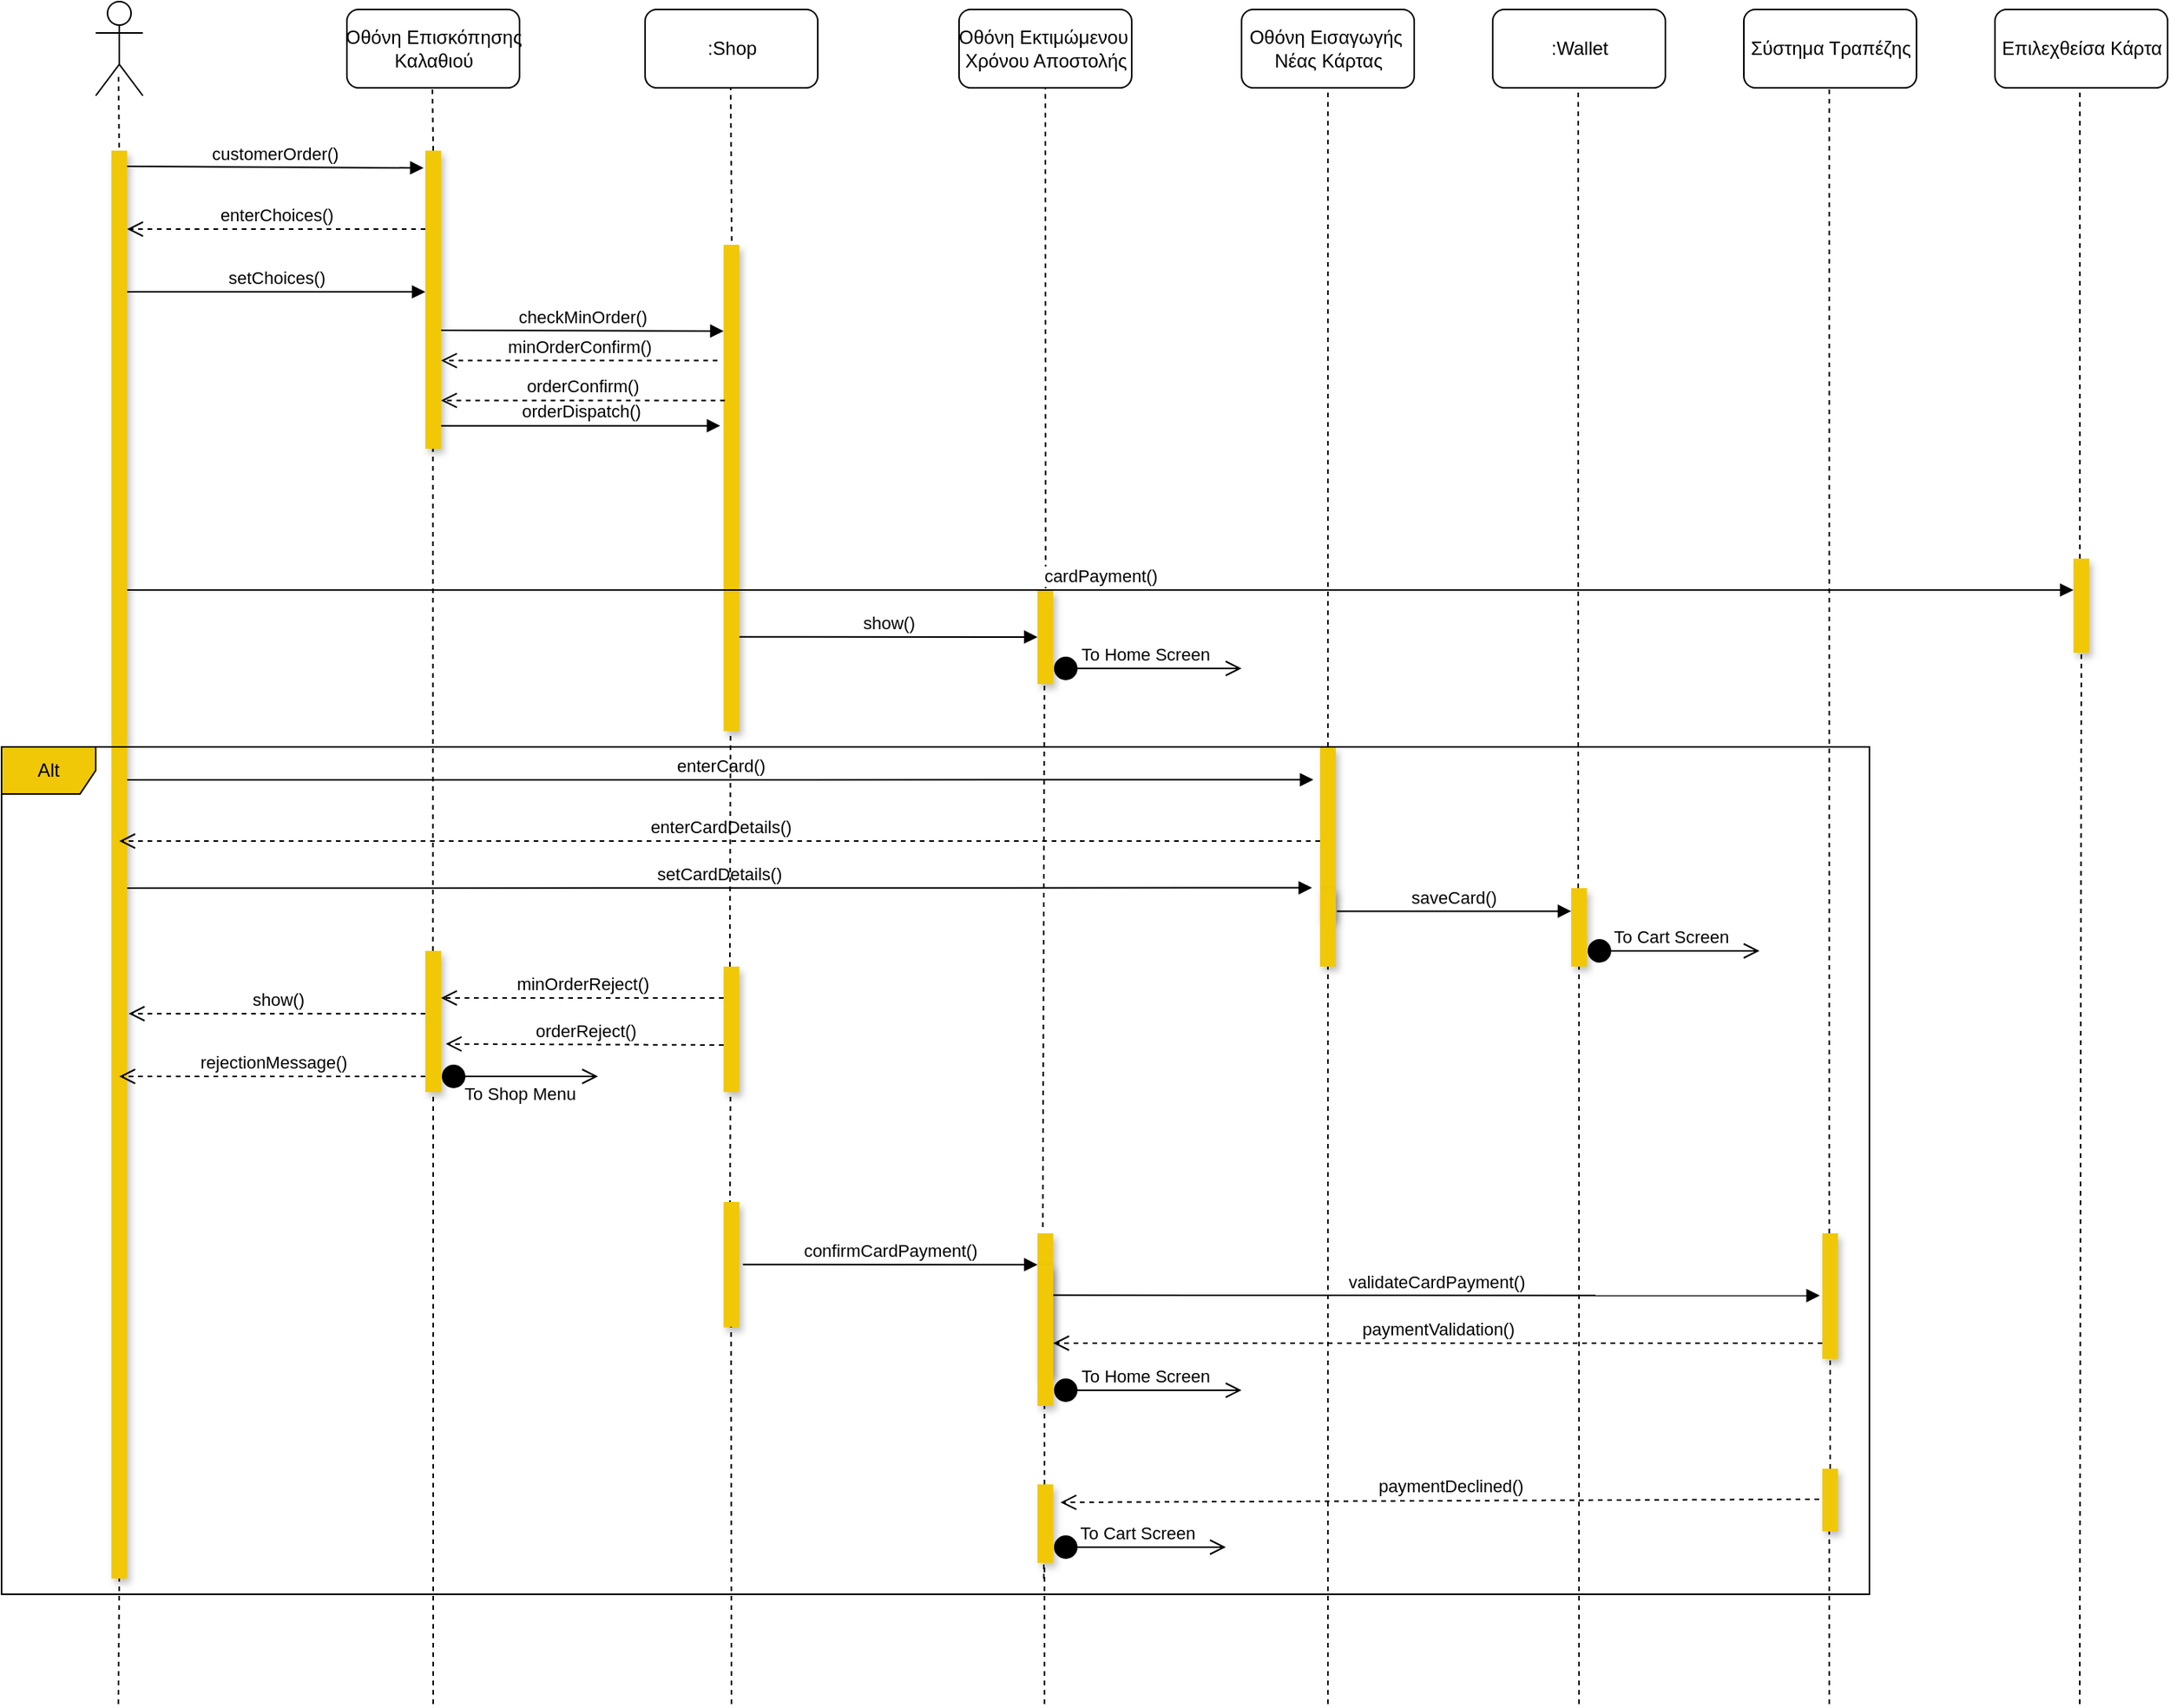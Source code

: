 <mxfile version="18.0.5" type="device"><diagram id="4jHLGuFrBuXHA8Als-5a" name="Page-1"><mxGraphModel dx="1887" dy="1053" grid="1" gridSize="10" guides="1" tooltips="1" connect="1" arrows="1" fold="1" page="1" pageScale="1" pageWidth="1654" pageHeight="1169" math="0" shadow="0"><root><mxCell id="0"/><mxCell id="1" parent="0"/><mxCell id="Kb6nnGazSWNd0cCelyOv-2" value="" style="endArrow=none;dashed=1;html=1;rounded=0;entryX=0.5;entryY=1;entryDx=0;entryDy=0;startArrow=none;" edge="1" parent="1" source="Kb6nnGazSWNd0cCelyOv-3"><mxGeometry width="50" height="50" relative="1" as="geometry"><mxPoint x="1354" y="1160" as="sourcePoint"/><mxPoint x="1354.09" y="120" as="targetPoint"/></mxGeometry></mxCell><mxCell id="hD8w3K_8EeqBblj5OV9c-89" value="" style="endArrow=none;dashed=1;html=1;rounded=0;entryX=0.5;entryY=1;entryDx=0;entryDy=0;" parent="1" edge="1"><mxGeometry width="50" height="50" relative="1" as="geometry"><mxPoint x="1194.41" y="1160" as="sourcePoint"/><mxPoint x="1194.41" y="1020" as="targetPoint"/></mxGeometry></mxCell><mxCell id="hD8w3K_8EeqBblj5OV9c-88" value="" style="endArrow=none;dashed=1;html=1;rounded=0;entryX=0.5;entryY=1;entryDx=0;entryDy=0;" parent="1" edge="1"><mxGeometry width="50" height="50" relative="1" as="geometry"><mxPoint x="694.41" y="1160" as="sourcePoint"/><mxPoint x="694.41" y="1020" as="targetPoint"/></mxGeometry></mxCell><mxCell id="hD8w3K_8EeqBblj5OV9c-64" value="" style="endArrow=none;dashed=1;html=1;rounded=0;entryX=0.5;entryY=1;entryDx=0;entryDy=0;" parent="1" edge="1"><mxGeometry width="50" height="50" relative="1" as="geometry"><mxPoint x="494" y="860" as="sourcePoint"/><mxPoint x="494.41" y="760" as="targetPoint"/></mxGeometry></mxCell><mxCell id="hD8w3K_8EeqBblj5OV9c-53" value="" style="endArrow=none;dashed=1;html=1;rounded=0;" parent="1" source="hD8w3K_8EeqBblj5OV9c-54" edge="1"><mxGeometry width="50" height="50" relative="1" as="geometry"><mxPoint x="305" y="670" as="sourcePoint"/><mxPoint x="304.82" y="350" as="targetPoint"/></mxGeometry></mxCell><mxCell id="hD8w3K_8EeqBblj5OV9c-1" value="Οθόνη Επισκόπησης&lt;br&gt;Καλαθιού" style="html=1;rounded=1;" parent="1" vertex="1"><mxGeometry x="250" y="80" width="110" height="50" as="geometry"/></mxCell><mxCell id="hD8w3K_8EeqBblj5OV9c-2" value="" style="shape=umlActor;verticalLabelPosition=bottom;verticalAlign=top;html=1;rounded=1;" parent="1" vertex="1"><mxGeometry x="90" y="75" width="30" height="60" as="geometry"/></mxCell><mxCell id="hD8w3K_8EeqBblj5OV9c-6" value="" style="endArrow=none;dashed=1;html=1;rounded=0;" parent="1" edge="1"><mxGeometry width="50" height="50" relative="1" as="geometry"><mxPoint x="105" y="180" as="sourcePoint"/><mxPoint x="104.5" y="120" as="targetPoint"/></mxGeometry></mxCell><mxCell id="hD8w3K_8EeqBblj5OV9c-7" value="" style="html=1;points=[];perimeter=orthogonalPerimeter;rounded=0;fillColor=#F0C808;strokeColor=none;shadow=1;" parent="1" vertex="1"><mxGeometry x="100" y="170" width="10" height="910" as="geometry"/></mxCell><mxCell id="hD8w3K_8EeqBblj5OV9c-8" value="" style="endArrow=none;dashed=1;html=1;rounded=0;" parent="1" edge="1"><mxGeometry width="50" height="50" relative="1" as="geometry"><mxPoint x="305" y="170" as="sourcePoint"/><mxPoint x="304.5" y="130" as="targetPoint"/></mxGeometry></mxCell><mxCell id="hD8w3K_8EeqBblj5OV9c-9" value="" style="html=1;points=[];perimeter=orthogonalPerimeter;rounded=0;shadow=1;fillColor=#F0C808;strokeColor=none;" parent="1" vertex="1"><mxGeometry x="300" y="170" width="10" height="190" as="geometry"/></mxCell><mxCell id="hD8w3K_8EeqBblj5OV9c-10" value="customerOrder()" style="html=1;verticalAlign=bottom;endArrow=block;rounded=0;entryX=-0.115;entryY=0.058;entryDx=0;entryDy=0;entryPerimeter=0;" parent="1" target="hD8w3K_8EeqBblj5OV9c-9" edge="1"><mxGeometry width="80" relative="1" as="geometry"><mxPoint x="110" y="180" as="sourcePoint"/><mxPoint x="190" y="180" as="targetPoint"/></mxGeometry></mxCell><mxCell id="hD8w3K_8EeqBblj5OV9c-11" value="enterChoices()" style="html=1;verticalAlign=bottom;endArrow=open;dashed=1;endSize=8;rounded=0;" parent="1" edge="1"><mxGeometry relative="1" as="geometry"><mxPoint x="300" y="220" as="sourcePoint"/><mxPoint x="110" y="220" as="targetPoint"/></mxGeometry></mxCell><mxCell id="hD8w3K_8EeqBblj5OV9c-13" value="setChoices()" style="html=1;verticalAlign=bottom;endArrow=block;rounded=0;" parent="1" edge="1"><mxGeometry width="80" relative="1" as="geometry"><mxPoint x="110" y="260" as="sourcePoint"/><mxPoint x="300" y="260" as="targetPoint"/></mxGeometry></mxCell><mxCell id="hD8w3K_8EeqBblj5OV9c-14" value=":Shop" style="html=1;rounded=1;shadow=0;fillColor=#FFFFFF;" parent="1" vertex="1"><mxGeometry x="440" y="80" width="110" height="50" as="geometry"/></mxCell><mxCell id="hD8w3K_8EeqBblj5OV9c-16" value="" style="endArrow=none;dashed=1;html=1;rounded=0;exitX=0.52;exitY=-0.008;exitDx=0;exitDy=0;exitPerimeter=0;" parent="1" source="hD8w3K_8EeqBblj5OV9c-17" edge="1"><mxGeometry width="50" height="50" relative="1" as="geometry"><mxPoint x="495" y="200" as="sourcePoint"/><mxPoint x="494.5" y="130" as="targetPoint"/></mxGeometry></mxCell><mxCell id="hD8w3K_8EeqBblj5OV9c-17" value="" style="html=1;points=[];perimeter=orthogonalPerimeter;rounded=0;shadow=1;fillColor=#F0C808;strokeColor=none;" parent="1" vertex="1"><mxGeometry x="490" y="230" width="10" height="310" as="geometry"/></mxCell><mxCell id="hD8w3K_8EeqBblj5OV9c-18" value="checkMinOrder()" style="html=1;verticalAlign=bottom;endArrow=block;rounded=0;" parent="1" edge="1"><mxGeometry width="80" relative="1" as="geometry"><mxPoint x="310" y="284.5" as="sourcePoint"/><mxPoint x="490" y="285" as="targetPoint"/></mxGeometry></mxCell><mxCell id="hD8w3K_8EeqBblj5OV9c-19" value="minOrderConfirm()" style="html=1;verticalAlign=bottom;endArrow=open;dashed=1;endSize=8;rounded=0;exitX=-0.389;exitY=0.238;exitDx=0;exitDy=0;exitPerimeter=0;" parent="1" source="hD8w3K_8EeqBblj5OV9c-17" target="hD8w3K_8EeqBblj5OV9c-9" edge="1"><mxGeometry relative="1" as="geometry"><mxPoint x="500" y="304.5" as="sourcePoint"/><mxPoint x="420" y="304.5" as="targetPoint"/></mxGeometry></mxCell><mxCell id="hD8w3K_8EeqBblj5OV9c-20" value="orderDispatch()" style="html=1;verticalAlign=bottom;endArrow=block;rounded=0;entryX=-0.211;entryY=0.372;entryDx=0;entryDy=0;entryPerimeter=0;" parent="1" source="hD8w3K_8EeqBblj5OV9c-9" target="hD8w3K_8EeqBblj5OV9c-17" edge="1"><mxGeometry width="80" relative="1" as="geometry"><mxPoint x="320" y="345" as="sourcePoint"/><mxPoint x="500" y="340" as="targetPoint"/><Array as="points"/></mxGeometry></mxCell><mxCell id="hD8w3K_8EeqBblj5OV9c-21" value="orderConfirm()" style="html=1;verticalAlign=bottom;endArrow=open;dashed=1;endSize=8;rounded=0;exitX=0.08;exitY=0.32;exitDx=0;exitDy=0;exitPerimeter=0;" parent="1" source="hD8w3K_8EeqBblj5OV9c-17" target="hD8w3K_8EeqBblj5OV9c-9" edge="1"><mxGeometry relative="1" as="geometry"><mxPoint x="500" y="364.5" as="sourcePoint"/><mxPoint x="420" y="364.5" as="targetPoint"/></mxGeometry></mxCell><mxCell id="hD8w3K_8EeqBblj5OV9c-22" value="Οθόνη Εκτιμώμενου&amp;nbsp;&lt;br&gt;Χρόνου Αποστολής" style="html=1;rounded=1;shadow=0;fillColor=#FFFFFF;" parent="1" vertex="1"><mxGeometry x="640" y="80" width="110" height="50" as="geometry"/></mxCell><mxCell id="hD8w3K_8EeqBblj5OV9c-23" value="" style="endArrow=none;dashed=1;html=1;rounded=0;entryX=0.5;entryY=1;entryDx=0;entryDy=0;exitX=0.52;exitY=-0.018;exitDx=0;exitDy=0;exitPerimeter=0;" parent="1" source="hD8w3K_8EeqBblj5OV9c-24" target="hD8w3K_8EeqBblj5OV9c-22" edge="1"><mxGeometry width="50" height="50" relative="1" as="geometry"><mxPoint x="695" y="390" as="sourcePoint"/><mxPoint x="700" y="140" as="targetPoint"/></mxGeometry></mxCell><mxCell id="hD8w3K_8EeqBblj5OV9c-24" value="" style="html=1;points=[];perimeter=orthogonalPerimeter;rounded=0;shadow=1;fillColor=#F0C808;strokeColor=none;" parent="1" vertex="1"><mxGeometry x="690" y="450" width="10" height="60" as="geometry"/></mxCell><mxCell id="hD8w3K_8EeqBblj5OV9c-25" value="show()" style="html=1;verticalAlign=bottom;endArrow=block;rounded=0;exitX=1;exitY=0.806;exitDx=0;exitDy=0;exitPerimeter=0;" parent="1" source="hD8w3K_8EeqBblj5OV9c-17" edge="1"><mxGeometry width="80" relative="1" as="geometry"><mxPoint x="500" y="460" as="sourcePoint"/><mxPoint x="690" y="480" as="targetPoint"/><Array as="points"/></mxGeometry></mxCell><mxCell id="hD8w3K_8EeqBblj5OV9c-27" value="Οθόνη Εισαγωγής&amp;nbsp;&lt;br&gt;Νέας Κάρτας" style="html=1;rounded=1;shadow=0;fillColor=#FFFFFF;" parent="1" vertex="1"><mxGeometry x="820" y="80" width="110" height="50" as="geometry"/></mxCell><mxCell id="hD8w3K_8EeqBblj5OV9c-28" value="" style="endArrow=none;dashed=1;html=1;rounded=0;entryX=0.5;entryY=1;entryDx=0;entryDy=0;startArrow=none;" parent="1" source="hD8w3K_8EeqBblj5OV9c-29" target="hD8w3K_8EeqBblj5OV9c-27" edge="1"><mxGeometry width="50" height="50" relative="1" as="geometry"><mxPoint x="875" y="830" as="sourcePoint"/><mxPoint x="874.5" y="100" as="targetPoint"/></mxGeometry></mxCell><mxCell id="hD8w3K_8EeqBblj5OV9c-30" value="enterCard()" style="html=1;verticalAlign=bottom;endArrow=block;rounded=0;entryX=-0.423;entryY=0.19;entryDx=0;entryDy=0;entryPerimeter=0;" parent="1" target="hD8w3K_8EeqBblj5OV9c-29" edge="1"><mxGeometry width="80" relative="1" as="geometry"><mxPoint x="110" y="571" as="sourcePoint"/><mxPoint x="875" y="570" as="targetPoint"/></mxGeometry></mxCell><mxCell id="hD8w3K_8EeqBblj5OV9c-31" value=":Wallet" style="html=1;rounded=1;shadow=0;fillColor=#FFFFFF;" parent="1" vertex="1"><mxGeometry x="980" y="80" width="110" height="50" as="geometry"/></mxCell><mxCell id="hD8w3K_8EeqBblj5OV9c-32" value="" style="endArrow=none;dashed=1;html=1;rounded=0;entryX=0.5;entryY=1;entryDx=0;entryDy=0;startArrow=none;" parent="1" source="hD8w3K_8EeqBblj5OV9c-33" edge="1"><mxGeometry width="50" height="50" relative="1" as="geometry"><mxPoint x="1035" y="410" as="sourcePoint"/><mxPoint x="1034.5" y="130" as="targetPoint"/></mxGeometry></mxCell><mxCell id="hD8w3K_8EeqBblj5OV9c-33" value="" style="html=1;points=[];perimeter=orthogonalPerimeter;rounded=0;shadow=1;fillColor=#F0C808;strokeColor=none;" parent="1" vertex="1"><mxGeometry x="1030" y="640" width="10" height="50" as="geometry"/></mxCell><mxCell id="hD8w3K_8EeqBblj5OV9c-34" value="" style="endArrow=none;dashed=1;html=1;rounded=0;entryX=0.5;entryY=1;entryDx=0;entryDy=0;" parent="1" target="hD8w3K_8EeqBblj5OV9c-33" edge="1"><mxGeometry width="50" height="50" relative="1" as="geometry"><mxPoint x="1035" y="1160" as="sourcePoint"/><mxPoint x="1034.5" y="130" as="targetPoint"/></mxGeometry></mxCell><mxCell id="hD8w3K_8EeqBblj5OV9c-29" value="" style="html=1;points=[];perimeter=orthogonalPerimeter;rounded=0;shadow=1;fillColor=#F0C808;strokeColor=none;" parent="1" vertex="1"><mxGeometry x="870" y="550" width="10" height="110" as="geometry"/></mxCell><mxCell id="hD8w3K_8EeqBblj5OV9c-41" value="" style="endArrow=none;dashed=1;html=1;rounded=0;entryX=0.5;entryY=1;entryDx=0;entryDy=0;startArrow=none;" parent="1" source="hD8w3K_8EeqBblj5OV9c-46" target="hD8w3K_8EeqBblj5OV9c-29" edge="1"><mxGeometry width="50" height="50" relative="1" as="geometry"><mxPoint x="875" y="830" as="sourcePoint"/><mxPoint x="875" y="130" as="targetPoint"/></mxGeometry></mxCell><mxCell id="hD8w3K_8EeqBblj5OV9c-42" value="enterCardDetails()" style="html=1;verticalAlign=bottom;endArrow=open;dashed=1;endSize=8;rounded=0;" parent="1" edge="1"><mxGeometry relative="1" as="geometry"><mxPoint x="870" y="610" as="sourcePoint"/><mxPoint x="105" y="610" as="targetPoint"/></mxGeometry></mxCell><mxCell id="hD8w3K_8EeqBblj5OV9c-43" value="saveCard()" style="html=1;verticalAlign=bottom;endArrow=block;rounded=0;entryX=0;entryY=0.294;entryDx=0;entryDy=0;entryPerimeter=0;exitX=1.072;exitY=0.952;exitDx=0;exitDy=0;exitPerimeter=0;" parent="1" source="hD8w3K_8EeqBblj5OV9c-29" target="hD8w3K_8EeqBblj5OV9c-33" edge="1"><mxGeometry width="80" relative="1" as="geometry"><mxPoint x="880" y="592" as="sourcePoint"/><mxPoint x="1020" y="590" as="targetPoint"/></mxGeometry></mxCell><mxCell id="hD8w3K_8EeqBblj5OV9c-45" value="setCardDetails()" style="html=1;verticalAlign=bottom;endArrow=block;rounded=0;entryX=-0.511;entryY=0.816;entryDx=0;entryDy=0;entryPerimeter=0;" parent="1" target="hD8w3K_8EeqBblj5OV9c-29" edge="1"><mxGeometry width="80" relative="1" as="geometry"><mxPoint x="110" y="640" as="sourcePoint"/><mxPoint x="190" y="640" as="targetPoint"/></mxGeometry></mxCell><mxCell id="hD8w3K_8EeqBblj5OV9c-46" value="" style="html=1;points=[];perimeter=orthogonalPerimeter;rounded=0;shadow=1;fillColor=#F0C808;strokeColor=none;" parent="1" vertex="1"><mxGeometry x="870" y="640" width="10" height="50" as="geometry"/></mxCell><mxCell id="hD8w3K_8EeqBblj5OV9c-47" value="" style="endArrow=none;dashed=1;html=1;rounded=0;entryX=0.5;entryY=1;entryDx=0;entryDy=0;" parent="1" target="hD8w3K_8EeqBblj5OV9c-46" edge="1"><mxGeometry width="50" height="50" relative="1" as="geometry"><mxPoint x="875" y="1160" as="sourcePoint"/><mxPoint x="875" y="660" as="targetPoint"/></mxGeometry></mxCell><mxCell id="hD8w3K_8EeqBblj5OV9c-49" value="" style="endArrow=none;dashed=1;html=1;rounded=0;" parent="1" edge="1"><mxGeometry width="50" height="50" relative="1" as="geometry"><mxPoint x="494" y="690" as="sourcePoint"/><mxPoint x="494.41" y="540" as="targetPoint"/></mxGeometry></mxCell><mxCell id="hD8w3K_8EeqBblj5OV9c-52" value="" style="html=1;points=[];perimeter=orthogonalPerimeter;rounded=0;shadow=1;fillColor=#F0C808;strokeColor=none;" parent="1" vertex="1"><mxGeometry x="490" y="690" width="10" height="80" as="geometry"/></mxCell><mxCell id="hD8w3K_8EeqBblj5OV9c-54" value="" style="html=1;points=[];perimeter=orthogonalPerimeter;rounded=0;shadow=1;fillColor=#F0C808;strokeColor=none;" parent="1" vertex="1"><mxGeometry x="300" y="680" width="10" height="90" as="geometry"/></mxCell><mxCell id="hD8w3K_8EeqBblj5OV9c-55" value="minOrderReject()" style="html=1;verticalAlign=bottom;endArrow=open;dashed=1;endSize=8;rounded=0;" parent="1" edge="1"><mxGeometry relative="1" as="geometry"><mxPoint x="490" y="710" as="sourcePoint"/><mxPoint x="310" y="710" as="targetPoint"/></mxGeometry></mxCell><mxCell id="hD8w3K_8EeqBblj5OV9c-56" value="show()" style="html=1;verticalAlign=bottom;endArrow=open;dashed=1;endSize=8;rounded=0;" parent="1" edge="1"><mxGeometry relative="1" as="geometry"><mxPoint x="300" y="720" as="sourcePoint"/><mxPoint x="111" y="720" as="targetPoint"/><Array as="points"><mxPoint x="210" y="720"/></Array></mxGeometry></mxCell><mxCell id="hD8w3K_8EeqBblj5OV9c-57" value="orderReject()" style="html=1;verticalAlign=bottom;endArrow=open;dashed=1;endSize=8;rounded=0;entryX=1.3;entryY=0.659;entryDx=0;entryDy=0;entryPerimeter=0;" parent="1" target="hD8w3K_8EeqBblj5OV9c-54" edge="1"><mxGeometry relative="1" as="geometry"><mxPoint x="490" y="740" as="sourcePoint"/><mxPoint x="410" y="740" as="targetPoint"/></mxGeometry></mxCell><mxCell id="hD8w3K_8EeqBblj5OV9c-58" value="rejectionMessage()" style="html=1;verticalAlign=bottom;endArrow=open;dashed=1;endSize=8;rounded=0;" parent="1" edge="1"><mxGeometry relative="1" as="geometry"><mxPoint x="300" y="760" as="sourcePoint"/><mxPoint x="105" y="760" as="targetPoint"/></mxGeometry></mxCell><mxCell id="hD8w3K_8EeqBblj5OV9c-59" value="confirmCardPayment()" style="html=1;verticalAlign=bottom;endArrow=block;rounded=0;exitX=1.229;exitY=0.499;exitDx=0;exitDy=0;exitPerimeter=0;" parent="1" source="hD8w3K_8EeqBblj5OV9c-65" edge="1"><mxGeometry width="80" relative="1" as="geometry"><mxPoint x="510" y="879.41" as="sourcePoint"/><mxPoint x="690" y="880" as="targetPoint"/></mxGeometry></mxCell><mxCell id="hD8w3K_8EeqBblj5OV9c-60" value="To Home Screen&amp;nbsp;" style="html=1;verticalAlign=bottom;startArrow=circle;startFill=1;endArrow=open;startSize=6;endSize=8;rounded=0;" parent="1" edge="1"><mxGeometry width="80" relative="1" as="geometry"><mxPoint x="700" y="500" as="sourcePoint"/><mxPoint x="820" y="500" as="targetPoint"/></mxGeometry></mxCell><mxCell id="hD8w3K_8EeqBblj5OV9c-61" value="Σύστημα Τραπέζης" style="html=1;rounded=1;shadow=0;fillColor=#FFFFFF;strokeColor=default;" parent="1" vertex="1"><mxGeometry x="1140" y="80" width="110" height="50" as="geometry"/></mxCell><mxCell id="hD8w3K_8EeqBblj5OV9c-62" value="To Cart Screen&amp;nbsp;" style="html=1;verticalAlign=bottom;startArrow=circle;startFill=1;endArrow=open;startSize=6;endSize=8;rounded=0;" parent="1" edge="1"><mxGeometry width="80" relative="1" as="geometry"><mxPoint x="1040" y="680" as="sourcePoint"/><mxPoint x="1150" y="680" as="targetPoint"/></mxGeometry></mxCell><mxCell id="hD8w3K_8EeqBblj5OV9c-63" value="To Shop Menu" style="html=1;verticalAlign=bottom;startArrow=circle;startFill=1;endArrow=open;startSize=6;endSize=8;rounded=0;" parent="1" edge="1"><mxGeometry y="-20" width="80" relative="1" as="geometry"><mxPoint x="310" y="760" as="sourcePoint"/><mxPoint x="410" y="760" as="targetPoint"/><mxPoint as="offset"/></mxGeometry></mxCell><mxCell id="hD8w3K_8EeqBblj5OV9c-65" value="" style="html=1;points=[];perimeter=orthogonalPerimeter;rounded=0;shadow=1;fillColor=#F0C808;strokeColor=none;" parent="1" vertex="1"><mxGeometry x="490" y="840" width="10" height="80" as="geometry"/></mxCell><mxCell id="hD8w3K_8EeqBblj5OV9c-66" value="" style="endArrow=none;dashed=1;html=1;rounded=0;exitX=0.335;exitY=-0.045;exitDx=0;exitDy=0;exitPerimeter=0;" parent="1" source="hD8w3K_8EeqBblj5OV9c-67" edge="1"><mxGeometry width="50" height="50" relative="1" as="geometry"><mxPoint x="694" y="850" as="sourcePoint"/><mxPoint x="694.41" y="510" as="targetPoint"/></mxGeometry></mxCell><mxCell id="hD8w3K_8EeqBblj5OV9c-67" value="" style="html=1;points=[];perimeter=orthogonalPerimeter;rounded=0;shadow=1;fillColor=#F0C808;strokeColor=none;" parent="1" vertex="1"><mxGeometry x="690" y="860" width="10" height="90" as="geometry"/></mxCell><mxCell id="hD8w3K_8EeqBblj5OV9c-69" value="" style="endArrow=none;dashed=1;html=1;rounded=0;entryX=0.5;entryY=1;entryDx=0;entryDy=0;startArrow=none;" parent="1" source="hD8w3K_8EeqBblj5OV9c-70" edge="1"><mxGeometry width="50" height="50" relative="1" as="geometry"><mxPoint x="1194" y="1010" as="sourcePoint"/><mxPoint x="1194.41" y="130" as="targetPoint"/></mxGeometry></mxCell><mxCell id="hD8w3K_8EeqBblj5OV9c-70" value="" style="html=1;points=[];perimeter=orthogonalPerimeter;rounded=0;shadow=1;fillColor=#F0C808;strokeColor=none;" parent="1" vertex="1"><mxGeometry x="1190" y="860" width="10" height="80" as="geometry"/></mxCell><mxCell id="hD8w3K_8EeqBblj5OV9c-71" value="" style="endArrow=none;dashed=1;html=1;rounded=0;entryX=0.5;entryY=1;entryDx=0;entryDy=0;startArrow=none;" parent="1" source="hD8w3K_8EeqBblj5OV9c-80" target="hD8w3K_8EeqBblj5OV9c-70" edge="1"><mxGeometry width="50" height="50" relative="1" as="geometry"><mxPoint x="1195" y="1050" as="sourcePoint"/><mxPoint x="1194.41" y="130" as="targetPoint"/></mxGeometry></mxCell><mxCell id="hD8w3K_8EeqBblj5OV9c-72" value="validateCardPayment()" style="html=1;verticalAlign=bottom;endArrow=block;rounded=0;entryX=-0.159;entryY=0.496;entryDx=0;entryDy=0;entryPerimeter=0;" parent="1" target="hD8w3K_8EeqBblj5OV9c-70" edge="1"><mxGeometry width="80" relative="1" as="geometry"><mxPoint x="700" y="899.41" as="sourcePoint"/><mxPoint x="780" y="899.41" as="targetPoint"/></mxGeometry></mxCell><mxCell id="hD8w3K_8EeqBblj5OV9c-73" value="paymentValidation()" style="html=1;verticalAlign=bottom;endArrow=open;dashed=1;endSize=8;rounded=0;" parent="1" target="hD8w3K_8EeqBblj5OV9c-67" edge="1"><mxGeometry relative="1" as="geometry"><mxPoint x="1190" y="930" as="sourcePoint"/><mxPoint x="710" y="930" as="targetPoint"/></mxGeometry></mxCell><mxCell id="hD8w3K_8EeqBblj5OV9c-74" value="To Home Screen&amp;nbsp;" style="html=1;verticalAlign=bottom;startArrow=circle;startFill=1;endArrow=open;startSize=6;endSize=8;rounded=0;" parent="1" edge="1"><mxGeometry width="80" relative="1" as="geometry"><mxPoint x="700" y="960" as="sourcePoint"/><mxPoint x="820" y="960" as="targetPoint"/></mxGeometry></mxCell><mxCell id="hD8w3K_8EeqBblj5OV9c-77" value="" style="endArrow=none;dashed=1;html=1;rounded=0;startArrow=none;" parent="1" source="hD8w3K_8EeqBblj5OV9c-78" edge="1"><mxGeometry width="50" height="50" relative="1" as="geometry"><mxPoint x="694" y="1080" as="sourcePoint"/><mxPoint x="694.41" y="960" as="targetPoint"/></mxGeometry></mxCell><mxCell id="hD8w3K_8EeqBblj5OV9c-79" value="" style="endArrow=none;dashed=1;html=1;rounded=0;" parent="1" target="hD8w3K_8EeqBblj5OV9c-78" edge="1"><mxGeometry width="50" height="50" relative="1" as="geometry"><mxPoint x="694" y="1080" as="sourcePoint"/><mxPoint x="694.41" y="960" as="targetPoint"/></mxGeometry></mxCell><mxCell id="hD8w3K_8EeqBblj5OV9c-78" value="" style="html=1;points=[];perimeter=orthogonalPerimeter;rounded=0;shadow=1;fillColor=#F0C808;strokeColor=none;" parent="1" vertex="1"><mxGeometry x="690" y="1020" width="10" height="50" as="geometry"/></mxCell><mxCell id="hD8w3K_8EeqBblj5OV9c-75" value="" style="html=1;points=[];perimeter=orthogonalPerimeter;rounded=0;shadow=1;fillColor=#F0C808;strokeColor=none;" parent="1" vertex="1"><mxGeometry x="690" y="880" width="10" height="90" as="geometry"/></mxCell><mxCell id="hD8w3K_8EeqBblj5OV9c-81" value="" style="endArrow=none;dashed=1;html=1;rounded=0;entryX=0.5;entryY=1;entryDx=0;entryDy=0;startArrow=none;" parent="1" target="hD8w3K_8EeqBblj5OV9c-80" edge="1"><mxGeometry width="50" height="50" relative="1" as="geometry"><mxPoint x="1195" y="1050" as="sourcePoint"/><mxPoint x="1195" y="940" as="targetPoint"/></mxGeometry></mxCell><mxCell id="hD8w3K_8EeqBblj5OV9c-82" value="paymentDeclined()" style="html=1;verticalAlign=bottom;endArrow=open;dashed=1;endSize=8;rounded=0;entryX=1.465;entryY=0.229;entryDx=0;entryDy=0;entryPerimeter=0;" parent="1" target="hD8w3K_8EeqBblj5OV9c-78" edge="1"><mxGeometry relative="1" as="geometry"><mxPoint x="1200" y="1029.41" as="sourcePoint"/><mxPoint x="1120" y="1029.41" as="targetPoint"/></mxGeometry></mxCell><mxCell id="hD8w3K_8EeqBblj5OV9c-83" value="To Cart Screen&amp;nbsp;" style="html=1;verticalAlign=bottom;startArrow=circle;startFill=1;endArrow=open;startSize=6;endSize=8;rounded=0;" parent="1" edge="1"><mxGeometry width="80" relative="1" as="geometry"><mxPoint x="700" y="1060" as="sourcePoint"/><mxPoint x="810" y="1060" as="targetPoint"/></mxGeometry></mxCell><mxCell id="hD8w3K_8EeqBblj5OV9c-80" value="" style="html=1;points=[];perimeter=orthogonalPerimeter;rounded=0;shadow=1;fillColor=#F0C808;strokeColor=none;" parent="1" vertex="1"><mxGeometry x="1190" y="1010" width="10" height="40" as="geometry"/></mxCell><mxCell id="hD8w3K_8EeqBblj5OV9c-84" value="Alt" style="shape=umlFrame;whiteSpace=wrap;html=1;rounded=1;shadow=0;strokeColor=default;fillColor=#F0C808;" parent="1" vertex="1"><mxGeometry x="30" y="550" width="1190" height="540" as="geometry"/></mxCell><mxCell id="hD8w3K_8EeqBblj5OV9c-85" value="" style="endArrow=none;dashed=1;html=1;rounded=0;" parent="1" edge="1"><mxGeometry width="50" height="50" relative="1" as="geometry"><mxPoint x="104.41" y="1160" as="sourcePoint"/><mxPoint x="105" y="1080" as="targetPoint"/></mxGeometry></mxCell><mxCell id="hD8w3K_8EeqBblj5OV9c-86" value="" style="endArrow=none;dashed=1;html=1;rounded=0;" parent="1" edge="1"><mxGeometry width="50" height="50" relative="1" as="geometry"><mxPoint x="305" y="1160" as="sourcePoint"/><mxPoint x="305" y="770" as="targetPoint"/></mxGeometry></mxCell><mxCell id="hD8w3K_8EeqBblj5OV9c-87" value="" style="endArrow=none;dashed=1;html=1;rounded=0;entryX=0.476;entryY=0.993;entryDx=0;entryDy=0;entryPerimeter=0;" parent="1" target="hD8w3K_8EeqBblj5OV9c-65" edge="1"><mxGeometry width="50" height="50" relative="1" as="geometry"><mxPoint x="495" y="1160" as="sourcePoint"/><mxPoint x="494.41" y="770" as="targetPoint"/></mxGeometry></mxCell><mxCell id="Kb6nnGazSWNd0cCelyOv-1" value="Επιλεχθείσα Κάρτα" style="html=1;rounded=1;" vertex="1" parent="1"><mxGeometry x="1300" y="80" width="110" height="50" as="geometry"/></mxCell><mxCell id="Kb6nnGazSWNd0cCelyOv-3" value="" style="html=1;points=[];perimeter=orthogonalPerimeter;rounded=0;shadow=1;fillColor=#F0C808;strokeColor=none;" vertex="1" parent="1"><mxGeometry x="1350" y="430" width="10" height="60" as="geometry"/></mxCell><mxCell id="Kb6nnGazSWNd0cCelyOv-4" value="" style="endArrow=none;dashed=1;html=1;rounded=0;entryX=0.5;entryY=1;entryDx=0;entryDy=0;startArrow=none;" edge="1" parent="1" target="Kb6nnGazSWNd0cCelyOv-3"><mxGeometry width="50" height="50" relative="1" as="geometry"><mxPoint x="1354" y="1160" as="sourcePoint"/><mxPoint x="1354.09" y="120" as="targetPoint"/></mxGeometry></mxCell><mxCell id="Kb6nnGazSWNd0cCelyOv-6" value="cardPayment()" style="html=1;verticalAlign=bottom;endArrow=block;rounded=0;" edge="1" parent="1" target="Kb6nnGazSWNd0cCelyOv-3"><mxGeometry width="80" relative="1" as="geometry"><mxPoint x="110" y="450" as="sourcePoint"/><mxPoint x="1340" y="450" as="targetPoint"/></mxGeometry></mxCell></root></mxGraphModel></diagram></mxfile>